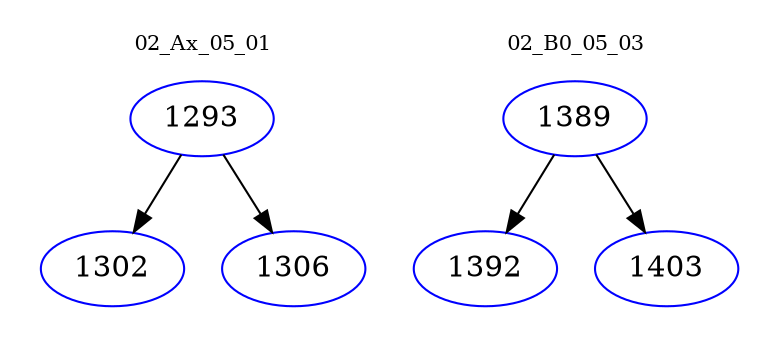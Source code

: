 digraph{
subgraph cluster_0 {
color = white
label = "02_Ax_05_01";
fontsize=10;
T0_1293 [label="1293", color="blue"]
T0_1293 -> T0_1302 [color="black"]
T0_1302 [label="1302", color="blue"]
T0_1293 -> T0_1306 [color="black"]
T0_1306 [label="1306", color="blue"]
}
subgraph cluster_1 {
color = white
label = "02_B0_05_03";
fontsize=10;
T1_1389 [label="1389", color="blue"]
T1_1389 -> T1_1392 [color="black"]
T1_1392 [label="1392", color="blue"]
T1_1389 -> T1_1403 [color="black"]
T1_1403 [label="1403", color="blue"]
}
}
